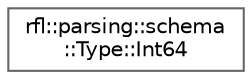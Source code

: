 digraph "类继承关系图"
{
 // LATEX_PDF_SIZE
  bgcolor="transparent";
  edge [fontname=Helvetica,fontsize=10,labelfontname=Helvetica,labelfontsize=10];
  node [fontname=Helvetica,fontsize=10,shape=box,height=0.2,width=0.4];
  rankdir="LR";
  Node0 [id="Node000000",label="rfl::parsing::schema\l::Type::Int64",height=0.2,width=0.4,color="grey40", fillcolor="white", style="filled",URL="$structrfl_1_1parsing_1_1schema_1_1_type_1_1_int64.html",tooltip=" "];
}

